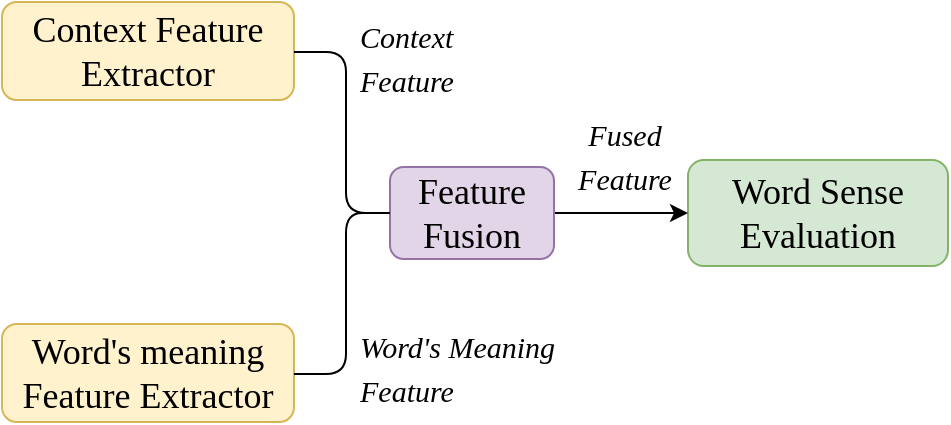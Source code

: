 <mxfile version="23.1.5" type="device">
  <diagram name="第 1 页" id="zPJ0UImlxHlZ2T3bxfj3">
    <mxGraphModel dx="1508" dy="1002" grid="0" gridSize="10" guides="1" tooltips="1" connect="1" arrows="1" fold="1" page="0" pageScale="1" pageWidth="827" pageHeight="1169" math="0" shadow="0">
      <root>
        <mxCell id="0" />
        <mxCell id="1" parent="0" />
        <mxCell id="qmVSdtaaab1Vge6dAxwE-1" value="&lt;font style=&quot;font-size: 18px;&quot; face=&quot;Times New Roman&quot;&gt;Word Sense Evaluation&lt;/font&gt;" style="rounded=1;whiteSpace=wrap;html=1;fillColor=#d5e8d4;strokeColor=#82b366;" parent="1" vertex="1">
          <mxGeometry x="288" y="398" width="130" height="53" as="geometry" />
        </mxCell>
        <mxCell id="K63V5ojRegfJ4OGGGZUe-14" style="edgeStyle=orthogonalEdgeStyle;rounded=0;orthogonalLoop=1;jettySize=auto;html=1;exitX=1;exitY=0.5;exitDx=0;exitDy=0;entryX=0;entryY=0.5;entryDx=0;entryDy=0;" edge="1" parent="1" source="qmVSdtaaab1Vge6dAxwE-2" target="qmVSdtaaab1Vge6dAxwE-1">
          <mxGeometry relative="1" as="geometry" />
        </mxCell>
        <mxCell id="qmVSdtaaab1Vge6dAxwE-2" value="&lt;font style=&quot;font-size: 18px;&quot; face=&quot;Times New Roman&quot;&gt;Feature Fusion&lt;/font&gt;" style="rounded=1;whiteSpace=wrap;html=1;fillColor=#e1d5e7;strokeColor=#9673a6;" parent="1" vertex="1">
          <mxGeometry x="139" y="401.5" width="82" height="46" as="geometry" />
        </mxCell>
        <mxCell id="qmVSdtaaab1Vge6dAxwE-4" value="&lt;i style=&quot;font-size: 15px;&quot;&gt;Fused &lt;br&gt;Feature&lt;/i&gt;" style="text;html=1;align=center;verticalAlign=middle;resizable=0;points=[];autosize=1;strokeColor=none;fillColor=none;fontSize=18;fontFamily=Times New Roman;" parent="1" vertex="1">
          <mxGeometry x="223" y="368" width="65" height="55" as="geometry" />
        </mxCell>
        <mxCell id="qmVSdtaaab1Vge6dAxwE-15" value="&lt;font style=&quot;font-size: 18px;&quot; face=&quot;Times New Roman&quot;&gt;Word&#39;s meaning&lt;br&gt;Feature Extractor&lt;br&gt;&lt;/font&gt;" style="rounded=1;whiteSpace=wrap;html=1;fillColor=#fff2cc;strokeColor=#d6b656;" parent="1" vertex="1">
          <mxGeometry x="-55" y="480" width="146" height="49" as="geometry" />
        </mxCell>
        <mxCell id="K63V5ojRegfJ4OGGGZUe-5" value="&lt;font style=&quot;font-size: 18px;&quot; face=&quot;Times New Roman&quot;&gt;Context Feature&lt;br&gt;Extractor&lt;br&gt;&lt;/font&gt;" style="rounded=1;whiteSpace=wrap;html=1;fillColor=#fff2cc;strokeColor=#d6b656;" vertex="1" parent="1">
          <mxGeometry x="-55" y="319" width="146" height="49" as="geometry" />
        </mxCell>
        <mxCell id="K63V5ojRegfJ4OGGGZUe-7" value="&lt;i style=&quot;font-size: 15px;&quot;&gt;Context&lt;br&gt;Feature&lt;/i&gt;" style="text;html=1;align=left;verticalAlign=middle;resizable=0;points=[];autosize=1;strokeColor=none;fillColor=none;fontSize=18;fontFamily=Times New Roman;rotation=0;" vertex="1" parent="1">
          <mxGeometry x="122" y="319" width="65" height="55" as="geometry" />
        </mxCell>
        <mxCell id="K63V5ojRegfJ4OGGGZUe-8" value="&lt;i style=&quot;font-size: 15px;&quot;&gt;Word&#39;s Meaning&lt;br&gt;Feature&lt;/i&gt;" style="text;html=1;align=left;verticalAlign=middle;resizable=0;points=[];autosize=1;strokeColor=none;fillColor=none;fontSize=18;fontFamily=Times New Roman;rotation=0;" vertex="1" parent="1">
          <mxGeometry x="122" y="474" width="116" height="55" as="geometry" />
        </mxCell>
        <mxCell id="K63V5ojRegfJ4OGGGZUe-12" value="" style="shape=curlyBracket;whiteSpace=wrap;html=1;rounded=1;flipH=1;labelPosition=right;verticalLabelPosition=middle;align=left;verticalAlign=middle;" vertex="1" parent="1">
          <mxGeometry x="91" y="344" width="52" height="161" as="geometry" />
        </mxCell>
      </root>
    </mxGraphModel>
  </diagram>
</mxfile>

